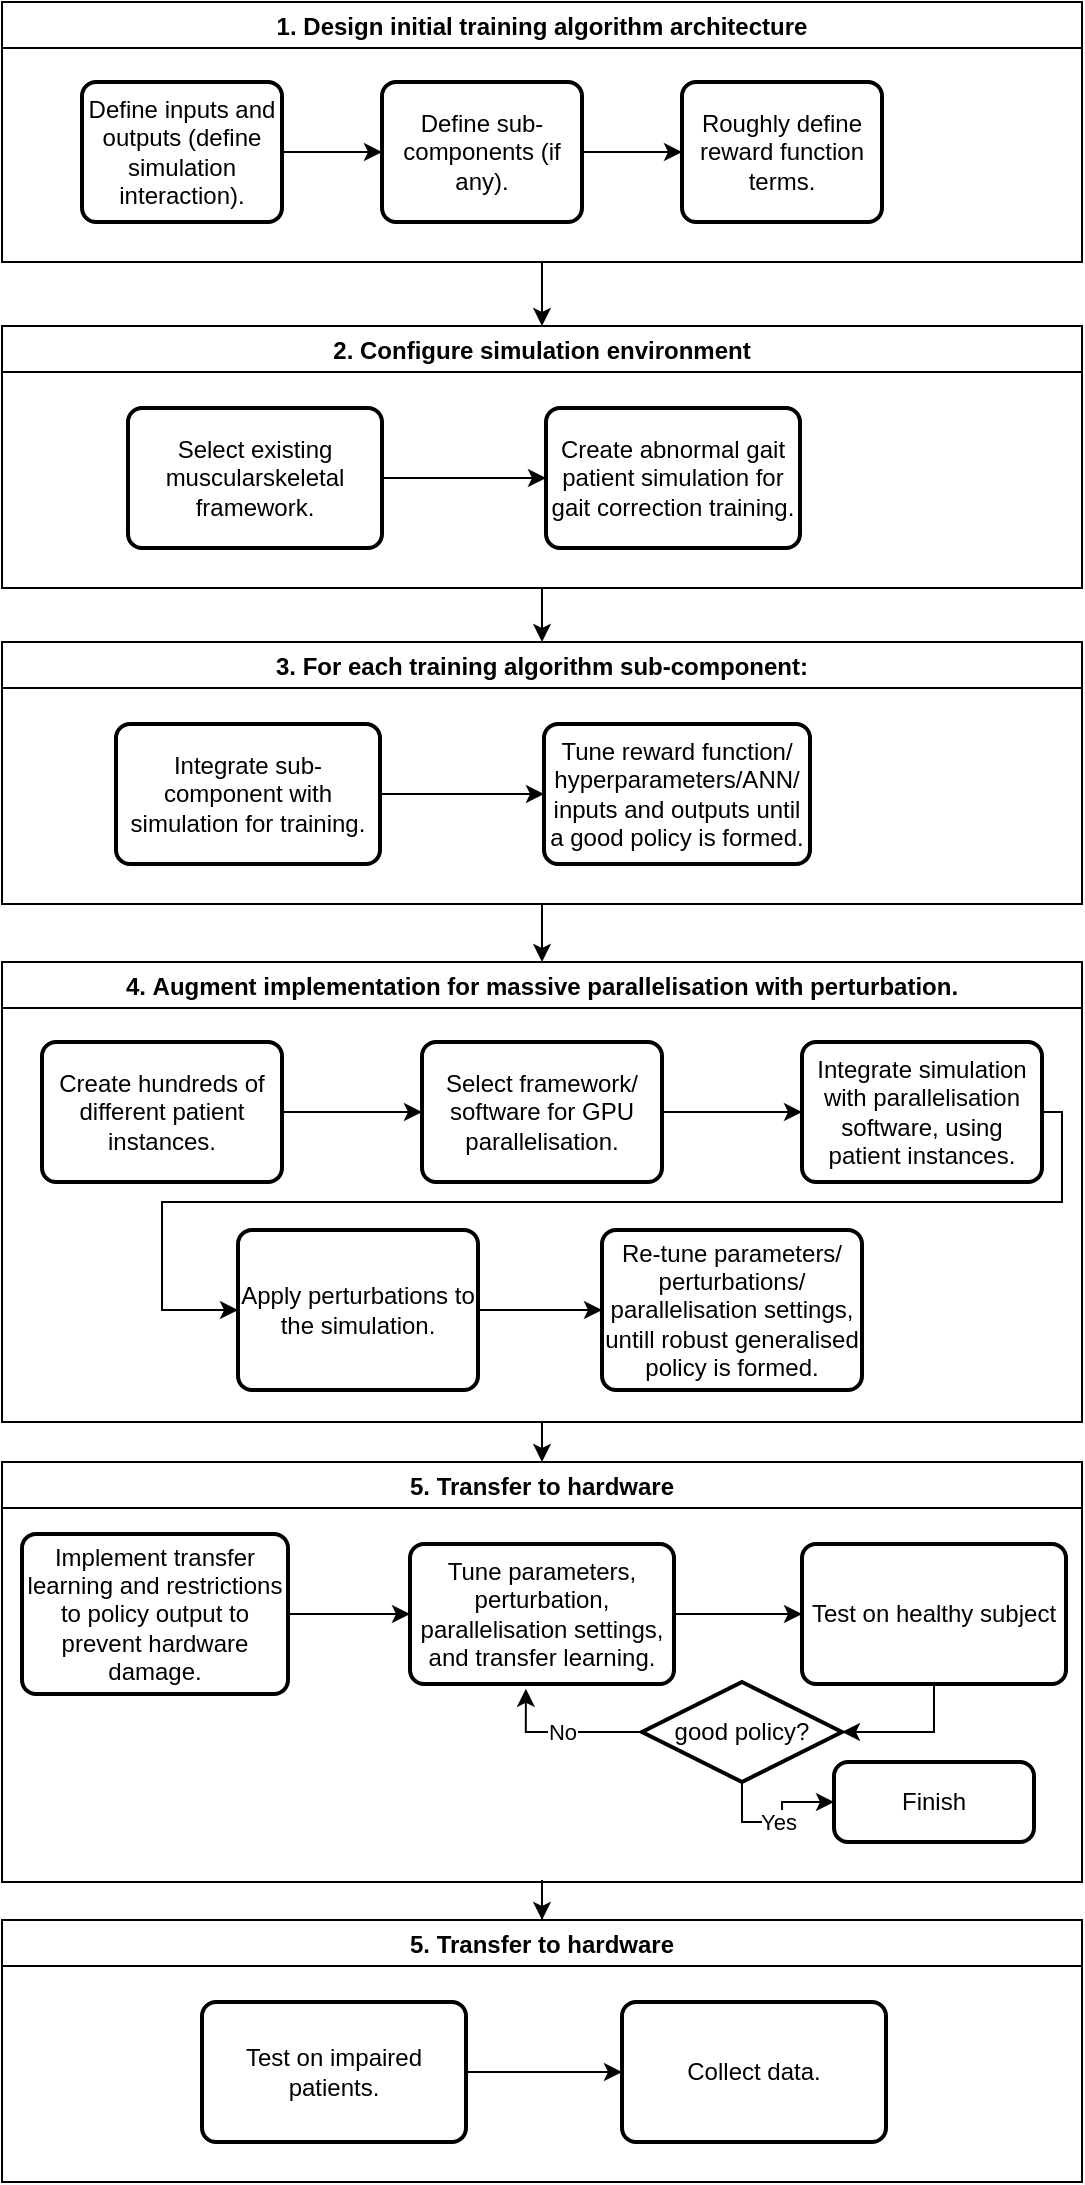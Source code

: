 <mxfile version="20.4.1" type="github">
  <diagram id="C5RBs43oDa-KdzZeNtuy" name="Page-1">
    <mxGraphModel dx="1278" dy="539" grid="1" gridSize="10" guides="1" tooltips="1" connect="1" arrows="1" fold="1" page="1" pageScale="1" pageWidth="827" pageHeight="1169" math="0" shadow="0">
      <root>
        <mxCell id="WIyWlLk6GJQsqaUBKTNV-0" />
        <mxCell id="WIyWlLk6GJQsqaUBKTNV-1" parent="WIyWlLk6GJQsqaUBKTNV-0" />
        <mxCell id="IhsBr4k26jk_mUPnTSFp-13" style="edgeStyle=orthogonalEdgeStyle;rounded=0;orthogonalLoop=1;jettySize=auto;html=1;exitX=0.5;exitY=1;exitDx=0;exitDy=0;entryX=0.5;entryY=0;entryDx=0;entryDy=0;" edge="1" parent="WIyWlLk6GJQsqaUBKTNV-1" source="IhsBr4k26jk_mUPnTSFp-0" target="IhsBr4k26jk_mUPnTSFp-6">
          <mxGeometry relative="1" as="geometry" />
        </mxCell>
        <mxCell id="IhsBr4k26jk_mUPnTSFp-0" value="1. Design initial training algorithm architecture" style="swimlane;" vertex="1" parent="WIyWlLk6GJQsqaUBKTNV-1">
          <mxGeometry x="120" width="540" height="130" as="geometry" />
        </mxCell>
        <mxCell id="IhsBr4k26jk_mUPnTSFp-3" value="" style="edgeStyle=orthogonalEdgeStyle;rounded=0;orthogonalLoop=1;jettySize=auto;html=1;" edge="1" parent="IhsBr4k26jk_mUPnTSFp-0" source="IhsBr4k26jk_mUPnTSFp-1" target="IhsBr4k26jk_mUPnTSFp-2">
          <mxGeometry relative="1" as="geometry" />
        </mxCell>
        <mxCell id="IhsBr4k26jk_mUPnTSFp-1" value="Define inputs and outputs (define simulation interaction)." style="rounded=1;whiteSpace=wrap;html=1;absoluteArcSize=1;arcSize=14;strokeWidth=2;" vertex="1" parent="IhsBr4k26jk_mUPnTSFp-0">
          <mxGeometry x="40" y="40" width="100" height="70" as="geometry" />
        </mxCell>
        <mxCell id="IhsBr4k26jk_mUPnTSFp-5" value="" style="edgeStyle=orthogonalEdgeStyle;rounded=0;orthogonalLoop=1;jettySize=auto;html=1;" edge="1" parent="IhsBr4k26jk_mUPnTSFp-0" source="IhsBr4k26jk_mUPnTSFp-2" target="IhsBr4k26jk_mUPnTSFp-4">
          <mxGeometry relative="1" as="geometry" />
        </mxCell>
        <mxCell id="IhsBr4k26jk_mUPnTSFp-2" value="Define sub-components (if any)." style="rounded=1;whiteSpace=wrap;html=1;absoluteArcSize=1;arcSize=14;strokeWidth=2;" vertex="1" parent="IhsBr4k26jk_mUPnTSFp-0">
          <mxGeometry x="190" y="40" width="100" height="70" as="geometry" />
        </mxCell>
        <mxCell id="IhsBr4k26jk_mUPnTSFp-4" value="Roughly define reward function terms." style="rounded=1;whiteSpace=wrap;html=1;absoluteArcSize=1;arcSize=14;strokeWidth=2;" vertex="1" parent="IhsBr4k26jk_mUPnTSFp-0">
          <mxGeometry x="340" y="40" width="100" height="70" as="geometry" />
        </mxCell>
        <mxCell id="IhsBr4k26jk_mUPnTSFp-25" style="edgeStyle=orthogonalEdgeStyle;rounded=0;orthogonalLoop=1;jettySize=auto;html=1;exitX=0.5;exitY=1;exitDx=0;exitDy=0;" edge="1" parent="WIyWlLk6GJQsqaUBKTNV-1" source="IhsBr4k26jk_mUPnTSFp-6" target="IhsBr4k26jk_mUPnTSFp-17">
          <mxGeometry relative="1" as="geometry" />
        </mxCell>
        <mxCell id="IhsBr4k26jk_mUPnTSFp-6" value="2. Configure simulation environment" style="swimlane;" vertex="1" parent="WIyWlLk6GJQsqaUBKTNV-1">
          <mxGeometry x="120" y="162" width="540" height="131" as="geometry" />
        </mxCell>
        <mxCell id="IhsBr4k26jk_mUPnTSFp-8" value="Create abnormal gait patient simulation for gait correction training." style="rounded=1;whiteSpace=wrap;html=1;absoluteArcSize=1;arcSize=14;strokeWidth=2;" vertex="1" parent="IhsBr4k26jk_mUPnTSFp-6">
          <mxGeometry x="272" y="41" width="127" height="70" as="geometry" />
        </mxCell>
        <mxCell id="IhsBr4k26jk_mUPnTSFp-11" value="" style="edgeStyle=orthogonalEdgeStyle;rounded=0;orthogonalLoop=1;jettySize=auto;html=1;" edge="1" parent="IhsBr4k26jk_mUPnTSFp-6" source="IhsBr4k26jk_mUPnTSFp-10" target="IhsBr4k26jk_mUPnTSFp-8">
          <mxGeometry relative="1" as="geometry" />
        </mxCell>
        <mxCell id="IhsBr4k26jk_mUPnTSFp-10" value="Select existing muscularskeletal framework." style="rounded=1;whiteSpace=wrap;html=1;absoluteArcSize=1;arcSize=14;strokeWidth=2;" vertex="1" parent="IhsBr4k26jk_mUPnTSFp-6">
          <mxGeometry x="63" y="41" width="127" height="70" as="geometry" />
        </mxCell>
        <mxCell id="IhsBr4k26jk_mUPnTSFp-35" style="edgeStyle=orthogonalEdgeStyle;rounded=0;orthogonalLoop=1;jettySize=auto;html=1;exitX=0.5;exitY=1;exitDx=0;exitDy=0;" edge="1" parent="WIyWlLk6GJQsqaUBKTNV-1" source="IhsBr4k26jk_mUPnTSFp-17" target="IhsBr4k26jk_mUPnTSFp-21">
          <mxGeometry relative="1" as="geometry" />
        </mxCell>
        <mxCell id="IhsBr4k26jk_mUPnTSFp-17" value="3. For each training algorithm sub-component:" style="swimlane;" vertex="1" parent="WIyWlLk6GJQsqaUBKTNV-1">
          <mxGeometry x="120" y="320" width="540" height="131" as="geometry" />
        </mxCell>
        <mxCell id="IhsBr4k26jk_mUPnTSFp-18" value="Tune reward function/ hyperparameters/ANN/ inputs and outputs until a good policy is formed." style="rounded=1;whiteSpace=wrap;html=1;absoluteArcSize=1;arcSize=14;strokeWidth=2;" vertex="1" parent="IhsBr4k26jk_mUPnTSFp-17">
          <mxGeometry x="271" y="41" width="133" height="70" as="geometry" />
        </mxCell>
        <mxCell id="IhsBr4k26jk_mUPnTSFp-19" value="" style="edgeStyle=orthogonalEdgeStyle;rounded=0;orthogonalLoop=1;jettySize=auto;html=1;" edge="1" parent="IhsBr4k26jk_mUPnTSFp-17" source="IhsBr4k26jk_mUPnTSFp-20" target="IhsBr4k26jk_mUPnTSFp-18">
          <mxGeometry relative="1" as="geometry" />
        </mxCell>
        <mxCell id="IhsBr4k26jk_mUPnTSFp-20" value="Integrate sub-component with simulation for training." style="rounded=1;whiteSpace=wrap;html=1;absoluteArcSize=1;arcSize=14;strokeWidth=2;" vertex="1" parent="IhsBr4k26jk_mUPnTSFp-17">
          <mxGeometry x="57" y="41" width="132" height="70" as="geometry" />
        </mxCell>
        <mxCell id="IhsBr4k26jk_mUPnTSFp-53" style="edgeStyle=orthogonalEdgeStyle;rounded=0;orthogonalLoop=1;jettySize=auto;html=1;exitX=0.5;exitY=1;exitDx=0;exitDy=0;entryX=0.5;entryY=0;entryDx=0;entryDy=0;" edge="1" parent="WIyWlLk6GJQsqaUBKTNV-1" source="IhsBr4k26jk_mUPnTSFp-21" target="IhsBr4k26jk_mUPnTSFp-36">
          <mxGeometry relative="1" as="geometry" />
        </mxCell>
        <mxCell id="IhsBr4k26jk_mUPnTSFp-21" value="4. Augment implementation for massive parallelisation with perturbation." style="swimlane;" vertex="1" parent="WIyWlLk6GJQsqaUBKTNV-1">
          <mxGeometry x="120" y="480" width="540" height="230" as="geometry" />
        </mxCell>
        <mxCell id="IhsBr4k26jk_mUPnTSFp-32" value="" style="edgeStyle=orthogonalEdgeStyle;rounded=0;orthogonalLoop=1;jettySize=auto;html=1;" edge="1" parent="IhsBr4k26jk_mUPnTSFp-21" source="IhsBr4k26jk_mUPnTSFp-26" target="IhsBr4k26jk_mUPnTSFp-27">
          <mxGeometry relative="1" as="geometry" />
        </mxCell>
        <mxCell id="IhsBr4k26jk_mUPnTSFp-26" value="Select framework/ software for GPU parallelisation." style="rounded=1;whiteSpace=wrap;html=1;absoluteArcSize=1;arcSize=14;strokeWidth=2;" vertex="1" parent="IhsBr4k26jk_mUPnTSFp-21">
          <mxGeometry x="210" y="40" width="120" height="70" as="geometry" />
        </mxCell>
        <mxCell id="IhsBr4k26jk_mUPnTSFp-33" style="edgeStyle=orthogonalEdgeStyle;rounded=0;orthogonalLoop=1;jettySize=auto;html=1;exitX=1;exitY=0.5;exitDx=0;exitDy=0;entryX=0;entryY=0.5;entryDx=0;entryDy=0;" edge="1" parent="IhsBr4k26jk_mUPnTSFp-21" source="IhsBr4k26jk_mUPnTSFp-27" target="IhsBr4k26jk_mUPnTSFp-28">
          <mxGeometry relative="1" as="geometry">
            <Array as="points">
              <mxPoint x="530" y="75" />
              <mxPoint x="530" y="120" />
              <mxPoint x="80" y="120" />
              <mxPoint x="80" y="174" />
            </Array>
          </mxGeometry>
        </mxCell>
        <mxCell id="IhsBr4k26jk_mUPnTSFp-27" value="Integrate simulation with parallelisation software, using patient instances." style="rounded=1;whiteSpace=wrap;html=1;absoluteArcSize=1;arcSize=14;strokeWidth=2;" vertex="1" parent="IhsBr4k26jk_mUPnTSFp-21">
          <mxGeometry x="400" y="40" width="120" height="70" as="geometry" />
        </mxCell>
        <mxCell id="IhsBr4k26jk_mUPnTSFp-34" value="" style="edgeStyle=orthogonalEdgeStyle;rounded=0;orthogonalLoop=1;jettySize=auto;html=1;" edge="1" parent="IhsBr4k26jk_mUPnTSFp-21" source="IhsBr4k26jk_mUPnTSFp-28" target="IhsBr4k26jk_mUPnTSFp-29">
          <mxGeometry relative="1" as="geometry" />
        </mxCell>
        <mxCell id="IhsBr4k26jk_mUPnTSFp-28" value="Apply perturbations to the simulation." style="rounded=1;whiteSpace=wrap;html=1;absoluteArcSize=1;arcSize=14;strokeWidth=2;" vertex="1" parent="IhsBr4k26jk_mUPnTSFp-21">
          <mxGeometry x="118" y="134" width="120" height="80" as="geometry" />
        </mxCell>
        <mxCell id="IhsBr4k26jk_mUPnTSFp-29" value="Re-tune parameters/ perturbations/ parallelisation settings, untill robust generalised policy is formed." style="rounded=1;whiteSpace=wrap;html=1;absoluteArcSize=1;arcSize=14;strokeWidth=2;" vertex="1" parent="IhsBr4k26jk_mUPnTSFp-21">
          <mxGeometry x="300" y="134" width="130" height="80" as="geometry" />
        </mxCell>
        <mxCell id="IhsBr4k26jk_mUPnTSFp-31" value="" style="edgeStyle=orthogonalEdgeStyle;rounded=0;orthogonalLoop=1;jettySize=auto;html=1;" edge="1" parent="IhsBr4k26jk_mUPnTSFp-21" source="IhsBr4k26jk_mUPnTSFp-30" target="IhsBr4k26jk_mUPnTSFp-26">
          <mxGeometry relative="1" as="geometry" />
        </mxCell>
        <mxCell id="IhsBr4k26jk_mUPnTSFp-30" value="Create hundreds of different patient instances." style="rounded=1;whiteSpace=wrap;html=1;absoluteArcSize=1;arcSize=14;strokeWidth=2;" vertex="1" parent="IhsBr4k26jk_mUPnTSFp-21">
          <mxGeometry x="20" y="40" width="120" height="70" as="geometry" />
        </mxCell>
        <mxCell id="IhsBr4k26jk_mUPnTSFp-66" style="edgeStyle=orthogonalEdgeStyle;rounded=0;orthogonalLoop=1;jettySize=auto;html=1;exitX=0.5;exitY=1;exitDx=0;exitDy=0;" edge="1" parent="WIyWlLk6GJQsqaUBKTNV-1" source="IhsBr4k26jk_mUPnTSFp-36" target="IhsBr4k26jk_mUPnTSFp-55">
          <mxGeometry relative="1" as="geometry" />
        </mxCell>
        <mxCell id="IhsBr4k26jk_mUPnTSFp-36" value="5. Transfer to hardware" style="swimlane;" vertex="1" parent="WIyWlLk6GJQsqaUBKTNV-1">
          <mxGeometry x="120" y="730" width="540" height="210" as="geometry" />
        </mxCell>
        <mxCell id="IhsBr4k26jk_mUPnTSFp-41" value="" style="edgeStyle=orthogonalEdgeStyle;rounded=0;orthogonalLoop=1;jettySize=auto;html=1;" edge="1" parent="IhsBr4k26jk_mUPnTSFp-36" source="IhsBr4k26jk_mUPnTSFp-37" target="IhsBr4k26jk_mUPnTSFp-39">
          <mxGeometry relative="1" as="geometry" />
        </mxCell>
        <mxCell id="IhsBr4k26jk_mUPnTSFp-37" value="Implement transfer learning and restrictions to policy output to prevent hardware damage." style="rounded=1;whiteSpace=wrap;html=1;absoluteArcSize=1;arcSize=14;strokeWidth=2;" vertex="1" parent="IhsBr4k26jk_mUPnTSFp-36">
          <mxGeometry x="10" y="36" width="133" height="80" as="geometry" />
        </mxCell>
        <mxCell id="IhsBr4k26jk_mUPnTSFp-43" value="" style="edgeStyle=orthogonalEdgeStyle;rounded=0;orthogonalLoop=1;jettySize=auto;html=1;" edge="1" parent="IhsBr4k26jk_mUPnTSFp-36" source="IhsBr4k26jk_mUPnTSFp-39" target="IhsBr4k26jk_mUPnTSFp-42">
          <mxGeometry relative="1" as="geometry" />
        </mxCell>
        <mxCell id="IhsBr4k26jk_mUPnTSFp-39" value="Tune parameters, perturbation, parallelisation settings, and transfer learning." style="rounded=1;whiteSpace=wrap;html=1;absoluteArcSize=1;arcSize=14;strokeWidth=2;" vertex="1" parent="IhsBr4k26jk_mUPnTSFp-36">
          <mxGeometry x="204" y="41" width="132" height="70" as="geometry" />
        </mxCell>
        <mxCell id="IhsBr4k26jk_mUPnTSFp-45" style="edgeStyle=orthogonalEdgeStyle;rounded=0;orthogonalLoop=1;jettySize=auto;html=1;exitX=0.5;exitY=1;exitDx=0;exitDy=0;entryX=1;entryY=0.5;entryDx=0;entryDy=0;entryPerimeter=0;" edge="1" parent="IhsBr4k26jk_mUPnTSFp-36" source="IhsBr4k26jk_mUPnTSFp-42" target="IhsBr4k26jk_mUPnTSFp-44">
          <mxGeometry relative="1" as="geometry" />
        </mxCell>
        <mxCell id="IhsBr4k26jk_mUPnTSFp-42" value="Test on healthy subject" style="rounded=1;whiteSpace=wrap;html=1;absoluteArcSize=1;arcSize=14;strokeWidth=2;" vertex="1" parent="IhsBr4k26jk_mUPnTSFp-36">
          <mxGeometry x="400" y="41" width="132" height="70" as="geometry" />
        </mxCell>
        <mxCell id="IhsBr4k26jk_mUPnTSFp-46" value="No" style="edgeStyle=orthogonalEdgeStyle;rounded=0;orthogonalLoop=1;jettySize=auto;html=1;exitX=0;exitY=0.5;exitDx=0;exitDy=0;exitPerimeter=0;entryX=0.439;entryY=1.034;entryDx=0;entryDy=0;entryPerimeter=0;" edge="1" parent="IhsBr4k26jk_mUPnTSFp-36" source="IhsBr4k26jk_mUPnTSFp-44" target="IhsBr4k26jk_mUPnTSFp-39">
          <mxGeometry relative="1" as="geometry" />
        </mxCell>
        <mxCell id="IhsBr4k26jk_mUPnTSFp-48" value="Yes" style="edgeStyle=orthogonalEdgeStyle;rounded=0;orthogonalLoop=1;jettySize=auto;html=1;exitX=0.5;exitY=1;exitDx=0;exitDy=0;exitPerimeter=0;entryX=0;entryY=0.5;entryDx=0;entryDy=0;" edge="1" parent="IhsBr4k26jk_mUPnTSFp-36" source="IhsBr4k26jk_mUPnTSFp-44" target="IhsBr4k26jk_mUPnTSFp-47">
          <mxGeometry relative="1" as="geometry">
            <Array as="points">
              <mxPoint x="370" y="180" />
              <mxPoint x="390" y="180" />
              <mxPoint x="390" y="170" />
            </Array>
          </mxGeometry>
        </mxCell>
        <mxCell id="IhsBr4k26jk_mUPnTSFp-44" value="good policy?" style="strokeWidth=2;html=1;shape=mxgraph.flowchart.decision;whiteSpace=wrap;" vertex="1" parent="IhsBr4k26jk_mUPnTSFp-36">
          <mxGeometry x="320" y="110" width="100" height="50" as="geometry" />
        </mxCell>
        <mxCell id="IhsBr4k26jk_mUPnTSFp-47" value="Finish" style="rounded=1;whiteSpace=wrap;html=1;absoluteArcSize=1;arcSize=14;strokeWidth=2;" vertex="1" parent="IhsBr4k26jk_mUPnTSFp-36">
          <mxGeometry x="416" y="150" width="100" height="40" as="geometry" />
        </mxCell>
        <mxCell id="IhsBr4k26jk_mUPnTSFp-55" value="5. Transfer to hardware" style="swimlane;" vertex="1" parent="WIyWlLk6GJQsqaUBKTNV-1">
          <mxGeometry x="120" y="959" width="540" height="131" as="geometry" />
        </mxCell>
        <mxCell id="IhsBr4k26jk_mUPnTSFp-68" value="" style="edgeStyle=orthogonalEdgeStyle;rounded=0;orthogonalLoop=1;jettySize=auto;html=1;" edge="1" parent="IhsBr4k26jk_mUPnTSFp-55" source="IhsBr4k26jk_mUPnTSFp-61" target="IhsBr4k26jk_mUPnTSFp-67">
          <mxGeometry relative="1" as="geometry" />
        </mxCell>
        <mxCell id="IhsBr4k26jk_mUPnTSFp-61" value="Test on impaired patients." style="rounded=1;whiteSpace=wrap;html=1;absoluteArcSize=1;arcSize=14;strokeWidth=2;" vertex="1" parent="IhsBr4k26jk_mUPnTSFp-55">
          <mxGeometry x="100" y="41" width="132" height="70" as="geometry" />
        </mxCell>
        <mxCell id="IhsBr4k26jk_mUPnTSFp-67" value="Collect data." style="rounded=1;whiteSpace=wrap;html=1;absoluteArcSize=1;arcSize=14;strokeWidth=2;" vertex="1" parent="IhsBr4k26jk_mUPnTSFp-55">
          <mxGeometry x="310" y="41" width="132" height="70" as="geometry" />
        </mxCell>
      </root>
    </mxGraphModel>
  </diagram>
</mxfile>

